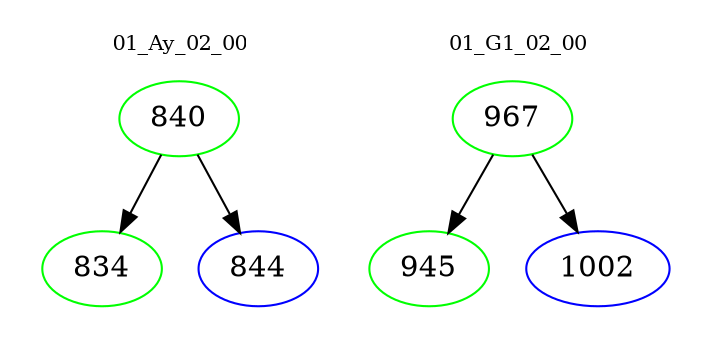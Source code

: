 digraph{
subgraph cluster_0 {
color = white
label = "01_Ay_02_00";
fontsize=10;
T0_840 [label="840", color="green"]
T0_840 -> T0_834 [color="black"]
T0_834 [label="834", color="green"]
T0_840 -> T0_844 [color="black"]
T0_844 [label="844", color="blue"]
}
subgraph cluster_1 {
color = white
label = "01_G1_02_00";
fontsize=10;
T1_967 [label="967", color="green"]
T1_967 -> T1_945 [color="black"]
T1_945 [label="945", color="green"]
T1_967 -> T1_1002 [color="black"]
T1_1002 [label="1002", color="blue"]
}
}
